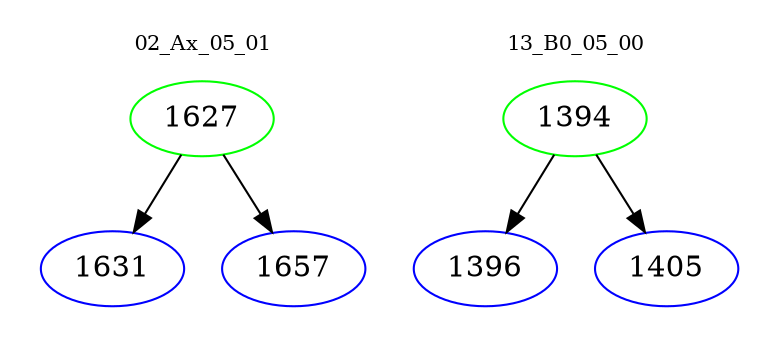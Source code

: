 digraph{
subgraph cluster_0 {
color = white
label = "02_Ax_05_01";
fontsize=10;
T0_1627 [label="1627", color="green"]
T0_1627 -> T0_1631 [color="black"]
T0_1631 [label="1631", color="blue"]
T0_1627 -> T0_1657 [color="black"]
T0_1657 [label="1657", color="blue"]
}
subgraph cluster_1 {
color = white
label = "13_B0_05_00";
fontsize=10;
T1_1394 [label="1394", color="green"]
T1_1394 -> T1_1396 [color="black"]
T1_1396 [label="1396", color="blue"]
T1_1394 -> T1_1405 [color="black"]
T1_1405 [label="1405", color="blue"]
}
}
